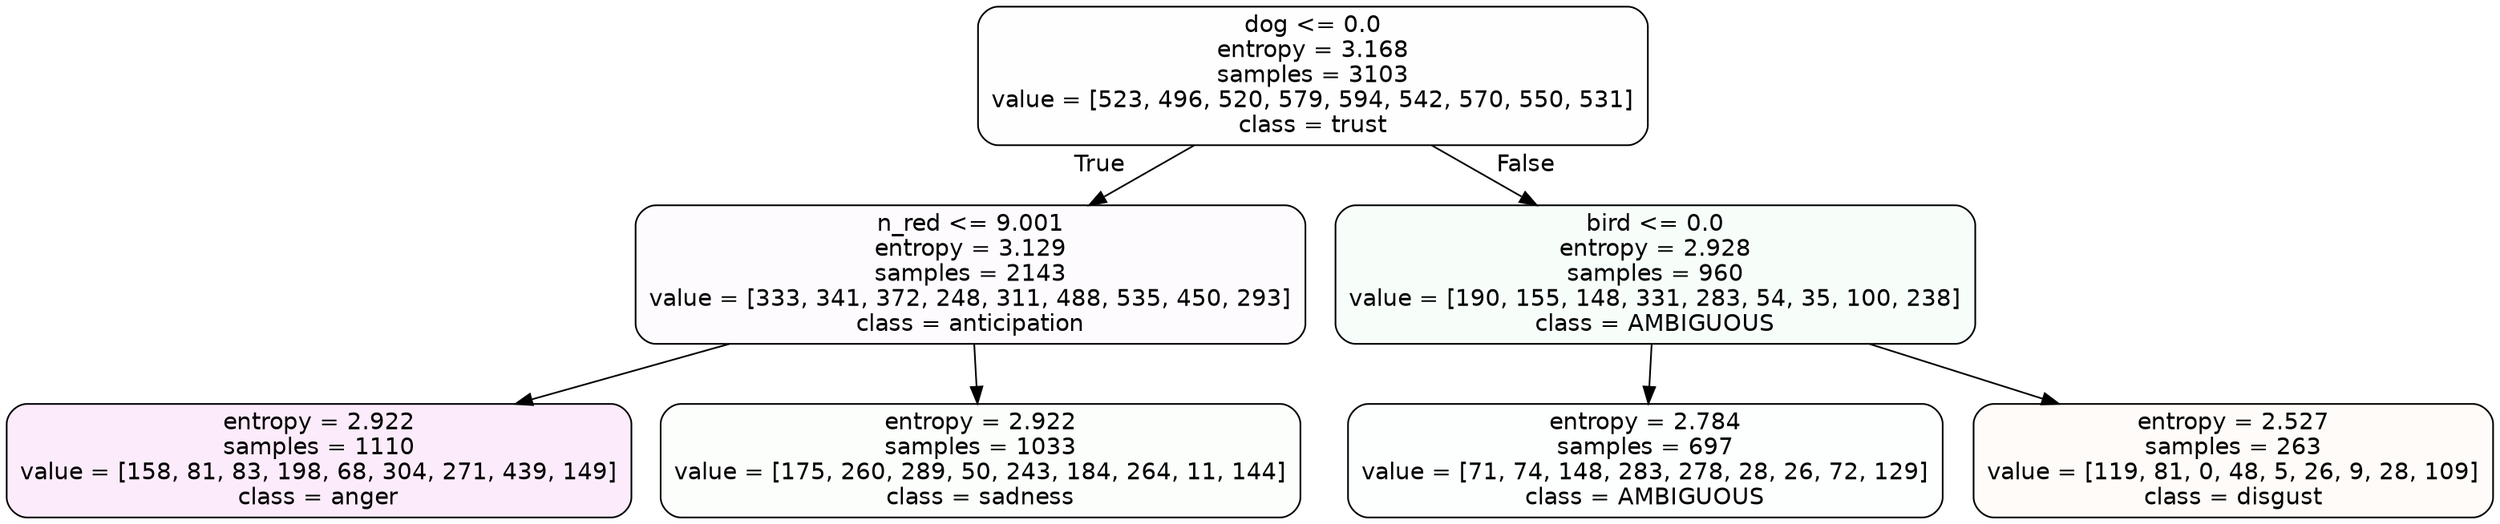 digraph Tree {
node [shape=box, style="filled, rounded", color="black", fontname=helvetica] ;
edge [fontname=helvetica] ;
0 [label="dog <= 0.0\nentropy = 3.168\nsamples = 3103\nvalue = [523, 496, 520, 579, 594, 542, 570, 550, 531]\nclass = trust", fillcolor="#39d7e501"] ;
1 [label="n_red <= 9.001\nentropy = 3.129\nsamples = 2143\nvalue = [333, 341, 372, 248, 311, 488, 535, 450, 293]\nclass = anticipation", fillcolor="#8139e504"] ;
0 -> 1 [labeldistance=2.5, labelangle=45, headlabel="True"] ;
2 [label="entropy = 2.922\nsamples = 1110\nvalue = [158, 81, 83, 198, 68, 304, 271, 439, 149]\nclass = anger", fillcolor="#e539d718"] ;
1 -> 2 ;
3 [label="entropy = 2.922\nsamples = 1033\nvalue = [175, 260, 289, 50, 243, 184, 264, 11, 144]\nclass = sadness", fillcolor="#64e53905"] ;
1 -> 3 ;
4 [label="bird <= 0.0\nentropy = 2.928\nsamples = 960\nvalue = [190, 155, 148, 331, 283, 54, 35, 100, 238]\nclass = AMBIGUOUS", fillcolor="#39e5810a"] ;
0 -> 4 [labeldistance=2.5, labelangle=-45, headlabel="False"] ;
5 [label="entropy = 2.784\nsamples = 697\nvalue = [71, 74, 148, 283, 278, 28, 26, 72, 129]\nclass = AMBIGUOUS", fillcolor="#39e58102"] ;
4 -> 5 ;
6 [label="entropy = 2.527\nsamples = 263\nvalue = [119, 81, 0, 48, 5, 26, 9, 28, 109]\nclass = disgust", fillcolor="#e5813908"] ;
4 -> 6 ;
}